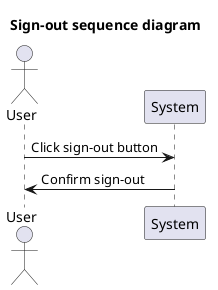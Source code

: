 @startuml
title Sign-out sequence diagram

actor User
participant System

User -> System : Click sign-out button
System -> User : Confirm sign-out

@enduml
